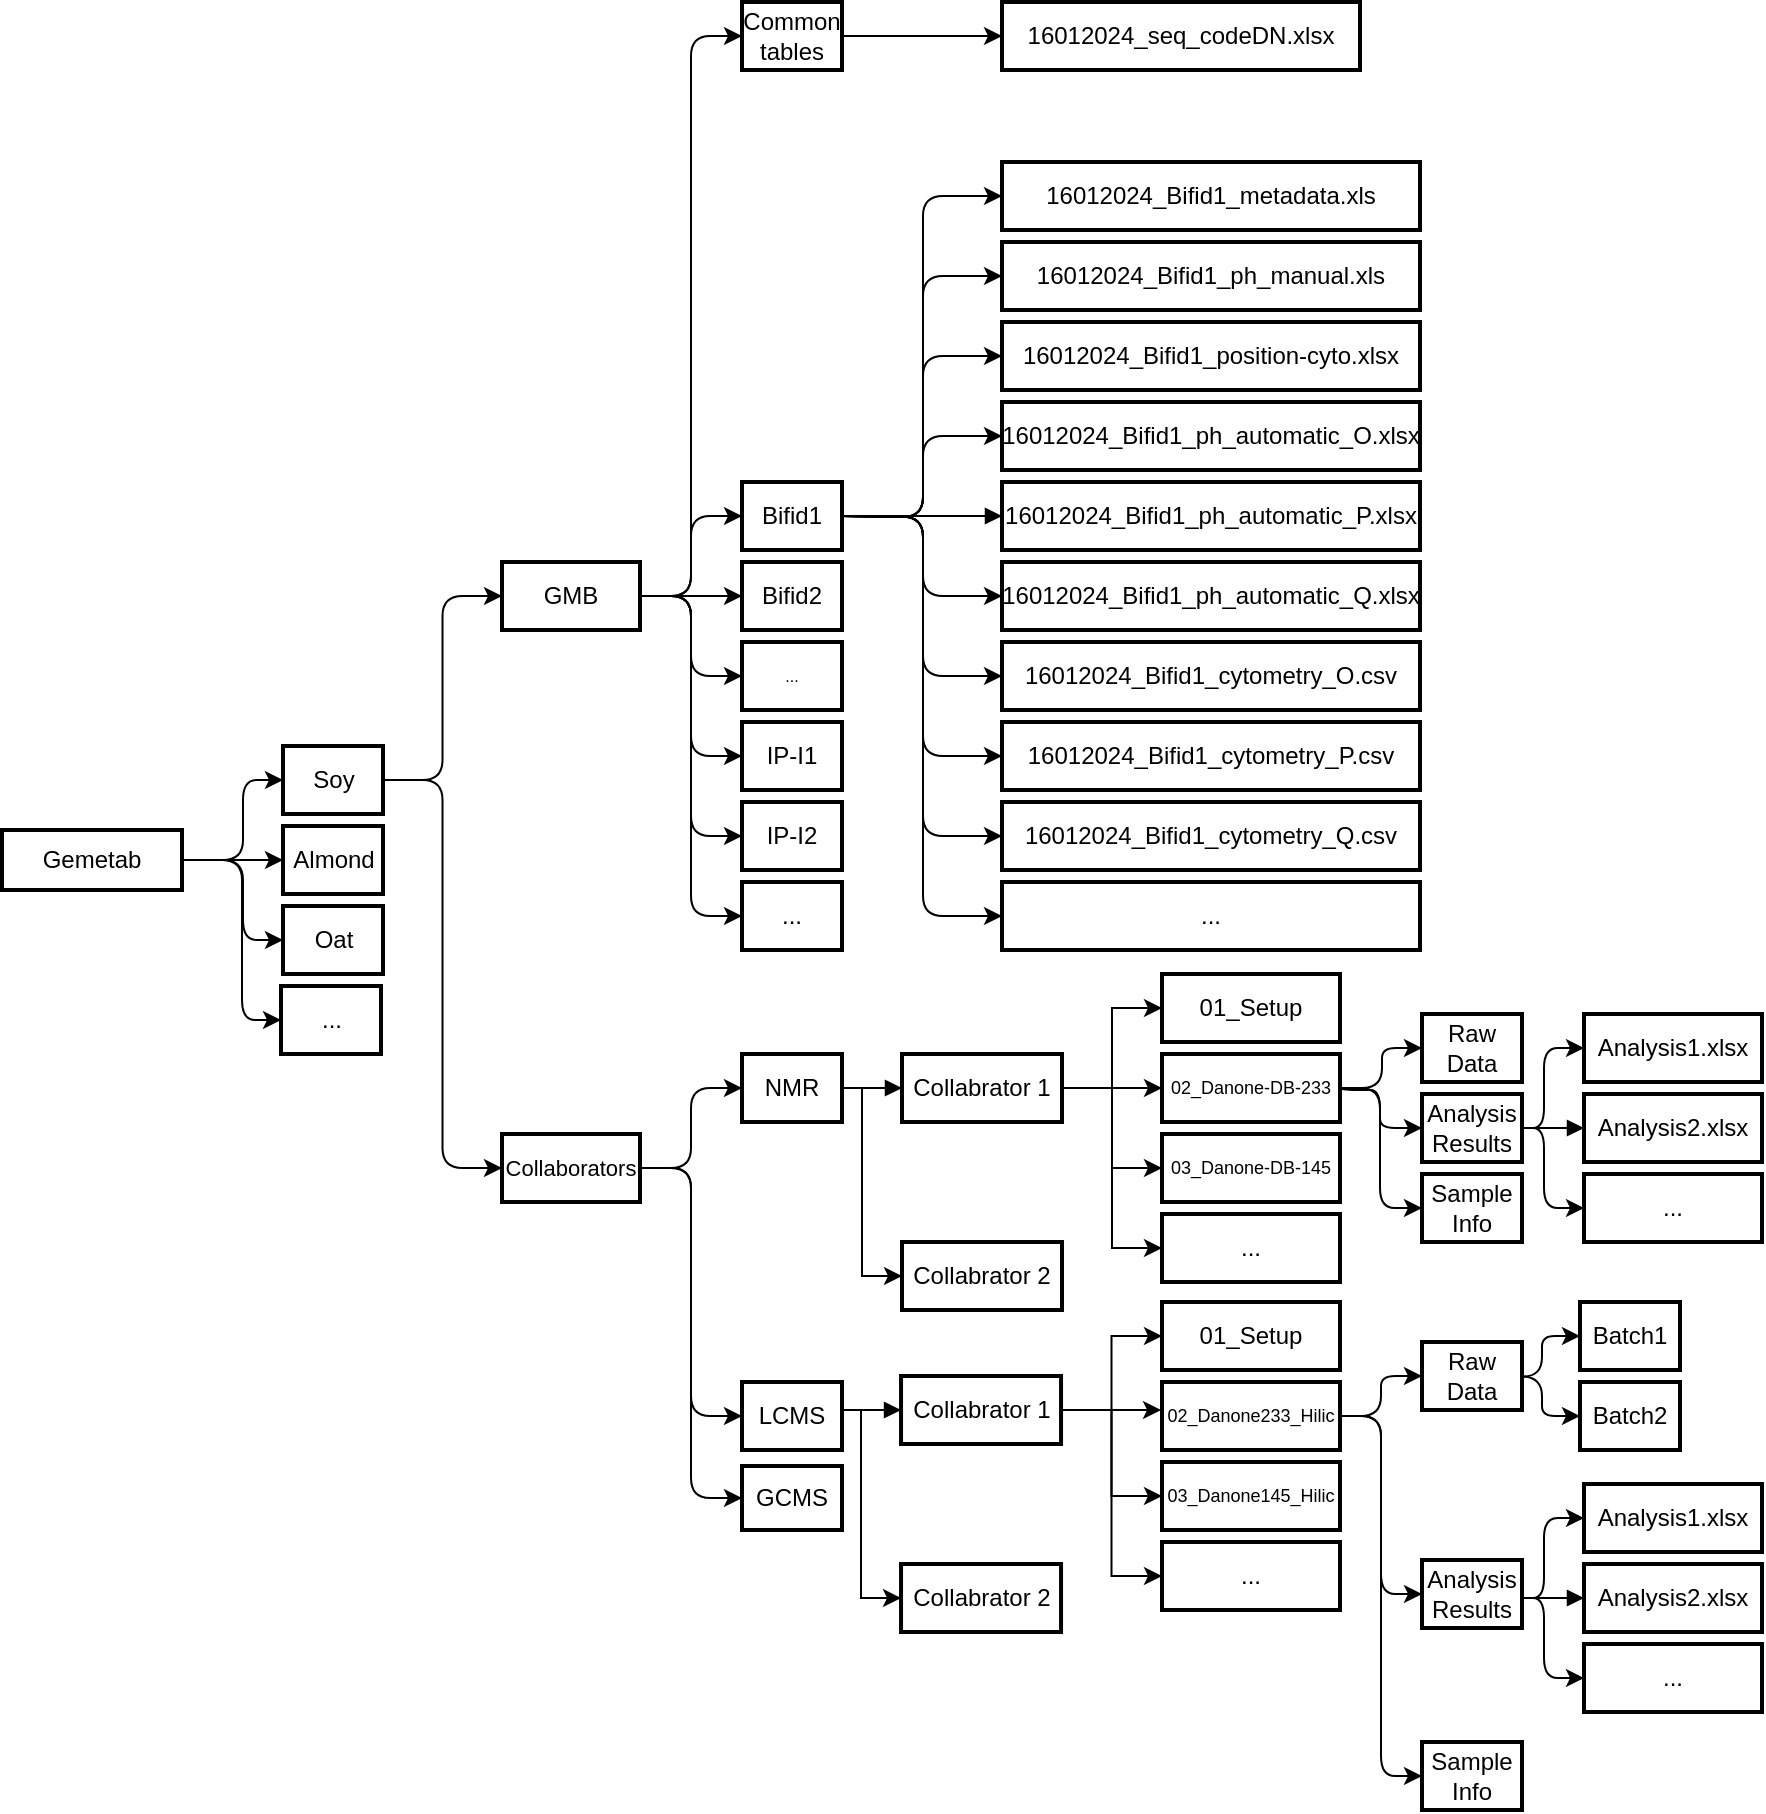 <mxfile version="22.1.18" type="github">
  <diagram name="Page-1" id="PwfnWvD9wjche3ETHrIq">
    <mxGraphModel dx="2316" dy="1945" grid="1" gridSize="10" guides="1" tooltips="1" connect="1" arrows="1" fold="1" page="1" pageScale="1" pageWidth="827" pageHeight="1169" math="0" shadow="0">
      <root>
        <mxCell id="0" />
        <mxCell id="1" parent="0" />
        <mxCell id="RsjYX8GhMbYGZVRRr3Kg-16" style="edgeStyle=orthogonalEdgeStyle;rounded=1;orthogonalLoop=1;jettySize=auto;html=1;exitX=1;exitY=0.5;exitDx=0;exitDy=0;entryX=0;entryY=0.5;entryDx=0;entryDy=0;curved=0;" parent="1" source="6" target="3" edge="1">
          <mxGeometry relative="1" as="geometry" />
        </mxCell>
        <mxCell id="2" value="Gemetab" style="whiteSpace=wrap;strokeWidth=2;" parent="1" vertex="1">
          <mxGeometry x="-190" y="144" width="90" height="30" as="geometry" />
        </mxCell>
        <mxCell id="RsjYX8GhMbYGZVRRr3Kg-44" style="edgeStyle=orthogonalEdgeStyle;rounded=0;orthogonalLoop=1;jettySize=auto;html=1;exitX=1;exitY=0.5;exitDx=0;exitDy=0;entryX=0;entryY=0.5;entryDx=0;entryDy=0;" parent="1" target="RsjYX8GhMbYGZVRRr3Kg-18" edge="1">
          <mxGeometry relative="1" as="geometry">
            <mxPoint x="-80" y="159" as="sourcePoint" />
          </mxGeometry>
        </mxCell>
        <mxCell id="RsjYX8GhMbYGZVRRr3Kg-49" style="edgeStyle=orthogonalEdgeStyle;rounded=1;orthogonalLoop=1;jettySize=auto;html=1;entryX=0;entryY=0.5;entryDx=0;entryDy=0;curved=0;" parent="1" target="6" edge="1">
          <mxGeometry relative="1" as="geometry">
            <Array as="points">
              <mxPoint x="-69.5" y="159" />
              <mxPoint x="-69.5" y="119" />
            </Array>
            <mxPoint x="-100" y="159" as="sourcePoint" />
          </mxGeometry>
        </mxCell>
        <mxCell id="RsjYX8GhMbYGZVRRr3Kg-51" style="edgeStyle=orthogonalEdgeStyle;rounded=1;orthogonalLoop=1;jettySize=auto;html=1;entryX=0;entryY=0.5;entryDx=0;entryDy=0;curved=0;" parent="1" target="RsjYX8GhMbYGZVRRr3Kg-20" edge="1">
          <mxGeometry relative="1" as="geometry">
            <Array as="points">
              <mxPoint x="-69.5" y="159" />
              <mxPoint x="-69.5" y="199" />
            </Array>
            <mxPoint x="-100" y="159" as="sourcePoint" />
          </mxGeometry>
        </mxCell>
        <mxCell id="RsjYX8GhMbYGZVRRr3Kg-69" style="edgeStyle=orthogonalEdgeStyle;rounded=1;orthogonalLoop=1;jettySize=auto;html=1;exitX=1;exitY=0.5;exitDx=0;exitDy=0;entryX=0;entryY=0.5;entryDx=0;entryDy=0;curved=0;" parent="1" source="2" target="RsjYX8GhMbYGZVRRr3Kg-68" edge="1">
          <mxGeometry relative="1" as="geometry">
            <Array as="points">
              <mxPoint x="-70" y="159" />
              <mxPoint x="-70" y="239" />
            </Array>
            <mxPoint x="-80" y="159" as="sourcePoint" />
          </mxGeometry>
        </mxCell>
        <mxCell id="iCMz9JNVEekBgbVgnfSg-36" style="edgeStyle=orthogonalEdgeStyle;rounded=1;orthogonalLoop=1;jettySize=auto;html=1;exitX=1;exitY=0.5;exitDx=0;exitDy=0;entryX=0;entryY=0.5;entryDx=0;entryDy=0;curved=0;" parent="1" source="3" target="iCMz9JNVEekBgbVgnfSg-35" edge="1">
          <mxGeometry relative="1" as="geometry" />
        </mxCell>
        <mxCell id="iCMz9JNVEekBgbVgnfSg-37" style="edgeStyle=orthogonalEdgeStyle;rounded=1;orthogonalLoop=1;jettySize=auto;html=1;exitX=1;exitY=0.5;exitDx=0;exitDy=0;entryX=0;entryY=0.5;entryDx=0;entryDy=0;curved=0;" parent="1" source="3" target="RsjYX8GhMbYGZVRRr3Kg-28" edge="1">
          <mxGeometry relative="1" as="geometry" />
        </mxCell>
        <mxCell id="iCMz9JNVEekBgbVgnfSg-38" style="edgeStyle=orthogonalEdgeStyle;rounded=0;orthogonalLoop=1;jettySize=auto;html=1;exitX=1;exitY=0.5;exitDx=0;exitDy=0;entryX=0;entryY=0.5;entryDx=0;entryDy=0;" parent="1" source="3" target="RsjYX8GhMbYGZVRRr3Kg-30" edge="1">
          <mxGeometry relative="1" as="geometry" />
        </mxCell>
        <mxCell id="iCMz9JNVEekBgbVgnfSg-39" style="edgeStyle=orthogonalEdgeStyle;rounded=1;orthogonalLoop=1;jettySize=auto;html=1;exitX=1;exitY=0.5;exitDx=0;exitDy=0;entryX=0;entryY=0.5;entryDx=0;entryDy=0;curved=0;" parent="1" source="3" target="RsjYX8GhMbYGZVRRr3Kg-32" edge="1">
          <mxGeometry relative="1" as="geometry" />
        </mxCell>
        <mxCell id="iCMz9JNVEekBgbVgnfSg-40" style="edgeStyle=orthogonalEdgeStyle;rounded=1;orthogonalLoop=1;jettySize=auto;html=1;exitX=1;exitY=0.5;exitDx=0;exitDy=0;entryX=0;entryY=0.5;entryDx=0;entryDy=0;curved=0;" parent="1" source="3" target="RsjYX8GhMbYGZVRRr3Kg-65" edge="1">
          <mxGeometry relative="1" as="geometry" />
        </mxCell>
        <mxCell id="iCMz9JNVEekBgbVgnfSg-41" style="edgeStyle=orthogonalEdgeStyle;rounded=1;orthogonalLoop=1;jettySize=auto;html=1;exitX=1;exitY=0.5;exitDx=0;exitDy=0;entryX=0;entryY=0.5;entryDx=0;entryDy=0;curved=0;" parent="1" source="3" target="iCMz9JNVEekBgbVgnfSg-26" edge="1">
          <mxGeometry relative="1" as="geometry" />
        </mxCell>
        <mxCell id="iCMz9JNVEekBgbVgnfSg-91" style="edgeStyle=orthogonalEdgeStyle;rounded=1;orthogonalLoop=1;jettySize=auto;html=1;exitX=1;exitY=0.5;exitDx=0;exitDy=0;entryX=0;entryY=0.5;entryDx=0;entryDy=0;curved=0;" parent="1" source="3" target="iCMz9JNVEekBgbVgnfSg-90" edge="1">
          <mxGeometry relative="1" as="geometry" />
        </mxCell>
        <mxCell id="3" value="GMB" style="whiteSpace=wrap;strokeWidth=2;" parent="1" vertex="1">
          <mxGeometry x="60" y="10" width="69" height="34" as="geometry" />
        </mxCell>
        <mxCell id="iCMz9JNVEekBgbVgnfSg-42" style="edgeStyle=orthogonalEdgeStyle;rounded=1;orthogonalLoop=1;jettySize=auto;html=1;exitX=1;exitY=0.5;exitDx=0;exitDy=0;entryX=0;entryY=0.5;entryDx=0;entryDy=0;curved=0;" parent="1" source="5" target="RsjYX8GhMbYGZVRRr3Kg-22" edge="1">
          <mxGeometry relative="1" as="geometry" />
        </mxCell>
        <mxCell id="iCMz9JNVEekBgbVgnfSg-43" style="edgeStyle=orthogonalEdgeStyle;rounded=1;orthogonalLoop=1;jettySize=auto;html=1;exitX=1;exitY=0.5;exitDx=0;exitDy=0;entryX=0;entryY=0.5;entryDx=0;entryDy=0;curved=0;" parent="1" source="5" target="RsjYX8GhMbYGZVRRr3Kg-24" edge="1">
          <mxGeometry relative="1" as="geometry" />
        </mxCell>
        <mxCell id="iCMz9JNVEekBgbVgnfSg-44" style="edgeStyle=orthogonalEdgeStyle;rounded=1;orthogonalLoop=1;jettySize=auto;html=1;exitX=1;exitY=0.5;exitDx=0;exitDy=0;entryX=0;entryY=0.5;entryDx=0;entryDy=0;curved=0;" parent="1" source="5" target="RsjYX8GhMbYGZVRRr3Kg-26" edge="1">
          <mxGeometry relative="1" as="geometry" />
        </mxCell>
        <mxCell id="5" value="Collaborators" style="whiteSpace=wrap;strokeWidth=2;fontSize=11;" parent="1" vertex="1">
          <mxGeometry x="60" y="296" width="69" height="34" as="geometry" />
        </mxCell>
        <mxCell id="6" value="Soy" style="whiteSpace=wrap;strokeWidth=2;" parent="1" vertex="1">
          <mxGeometry x="-49.5" y="102" width="50" height="34" as="geometry" />
        </mxCell>
        <mxCell id="RsjYX8GhMbYGZVRRr3Kg-18" value="Almond" style="whiteSpace=wrap;strokeWidth=2;" parent="1" vertex="1">
          <mxGeometry x="-49.5" y="142" width="50" height="34" as="geometry" />
        </mxCell>
        <mxCell id="RsjYX8GhMbYGZVRRr3Kg-20" value="Oat" style="whiteSpace=wrap;strokeWidth=2;" parent="1" vertex="1">
          <mxGeometry x="-49.5" y="182" width="50" height="34" as="geometry" />
        </mxCell>
        <mxCell id="JgTD4qtHZGYAPHA2SBLt-21" style="edgeStyle=orthogonalEdgeStyle;rounded=0;orthogonalLoop=1;jettySize=auto;html=1;exitX=1;exitY=0.5;exitDx=0;exitDy=0;entryX=0;entryY=0.5;entryDx=0;entryDy=0;" edge="1" parent="1" source="RsjYX8GhMbYGZVRRr3Kg-22" target="JgTD4qtHZGYAPHA2SBLt-20">
          <mxGeometry relative="1" as="geometry">
            <Array as="points">
              <mxPoint x="240" y="273" />
              <mxPoint x="240" y="367" />
            </Array>
          </mxGeometry>
        </mxCell>
        <mxCell id="RsjYX8GhMbYGZVRRr3Kg-22" value="NMR" style="whiteSpace=wrap;strokeWidth=2;" parent="1" vertex="1">
          <mxGeometry x="180" y="256" width="50" height="34" as="geometry" />
        </mxCell>
        <mxCell id="RsjYX8GhMbYGZVRRr3Kg-24" value="LCMS" style="whiteSpace=wrap;strokeWidth=2;" parent="1" vertex="1">
          <mxGeometry x="180" y="420" width="50" height="34" as="geometry" />
        </mxCell>
        <mxCell id="RsjYX8GhMbYGZVRRr3Kg-26" value="GCMS" style="whiteSpace=wrap;strokeWidth=2;" parent="1" vertex="1">
          <mxGeometry x="180" y="462" width="50" height="32" as="geometry" />
        </mxCell>
        <mxCell id="RsjYX8GhMbYGZVRRr3Kg-86" style="edgeStyle=orthogonalEdgeStyle;rounded=1;orthogonalLoop=1;jettySize=auto;html=1;exitX=1;exitY=0.5;exitDx=0;exitDy=0;entryX=0;entryY=0.5;entryDx=0;entryDy=0;strokeColor=none;curved=0;" parent="1" target="RsjYX8GhMbYGZVRRr3Kg-81" edge="1">
          <mxGeometry relative="1" as="geometry">
            <mxPoint x="270" y="-13.0" as="sourcePoint" />
          </mxGeometry>
        </mxCell>
        <mxCell id="RsjYX8GhMbYGZVRRr3Kg-28" value="Bifid1" style="whiteSpace=wrap;strokeWidth=2;" parent="1" vertex="1">
          <mxGeometry x="180" y="-30" width="50" height="34" as="geometry" />
        </mxCell>
        <mxCell id="RsjYX8GhMbYGZVRRr3Kg-30" value="Bifid2" style="whiteSpace=wrap;strokeWidth=2;fontSize=12;" parent="1" vertex="1">
          <mxGeometry x="180" y="10" width="50" height="34" as="geometry" />
        </mxCell>
        <mxCell id="RsjYX8GhMbYGZVRRr3Kg-32" value="..." style="whiteSpace=wrap;strokeWidth=2;fontSize=8;" parent="1" vertex="1">
          <mxGeometry x="180" y="50" width="50" height="34" as="geometry" />
        </mxCell>
        <mxCell id="RsjYX8GhMbYGZVRRr3Kg-34" value="01_Setup" style="whiteSpace=wrap;strokeWidth=2;" parent="1" vertex="1">
          <mxGeometry x="390" y="216" width="89" height="34" as="geometry" />
        </mxCell>
        <mxCell id="RsjYX8GhMbYGZVRRr3Kg-42" value="" style="edgeStyle=orthogonalEdgeStyle;rounded=1;orthogonalLoop=1;jettySize=auto;html=1;curved=0;entryX=0;entryY=0.5;entryDx=0;entryDy=0;" parent="1" target="RsjYX8GhMbYGZVRRr3Kg-41" edge="1">
          <mxGeometry relative="1" as="geometry">
            <mxPoint x="480" y="273" as="sourcePoint" />
            <Array as="points">
              <mxPoint x="480" y="274" />
              <mxPoint x="499" y="274" />
              <mxPoint x="499" y="293" />
            </Array>
          </mxGeometry>
        </mxCell>
        <mxCell id="JgTD4qtHZGYAPHA2SBLt-7" style="edgeStyle=orthogonalEdgeStyle;rounded=1;orthogonalLoop=1;jettySize=auto;html=1;exitX=1;exitY=0.5;exitDx=0;exitDy=0;entryX=0;entryY=0.5;entryDx=0;entryDy=0;curved=0;" edge="1" parent="1" source="RsjYX8GhMbYGZVRRr3Kg-36" target="JgTD4qtHZGYAPHA2SBLt-6">
          <mxGeometry relative="1" as="geometry">
            <Array as="points">
              <mxPoint x="499" y="273" />
              <mxPoint x="499" y="333" />
            </Array>
          </mxGeometry>
        </mxCell>
        <mxCell id="RsjYX8GhMbYGZVRRr3Kg-36" value="02_Danone-DB-233" style="whiteSpace=wrap;strokeWidth=2;fontSize=9;" parent="1" vertex="1">
          <mxGeometry x="390" y="256" width="89" height="34" as="geometry" />
        </mxCell>
        <mxCell id="RsjYX8GhMbYGZVRRr3Kg-37" value="" style="curved=0;startArrow=none;endArrow=block;entryX=0;entryY=0.5;entryDx=0;entryDy=0;rounded=1;" parent="1" target="JgTD4qtHZGYAPHA2SBLt-14" edge="1">
          <mxGeometry relative="1" as="geometry">
            <Array as="points" />
            <mxPoint x="231" y="273" as="sourcePoint" />
            <mxPoint x="271" y="283" as="targetPoint" />
          </mxGeometry>
        </mxCell>
        <mxCell id="RsjYX8GhMbYGZVRRr3Kg-38" value="03_Danone-DB-145" style="whiteSpace=wrap;strokeWidth=2;fontSize=9;" parent="1" vertex="1">
          <mxGeometry x="390" y="296" width="89" height="34" as="geometry" />
        </mxCell>
        <mxCell id="RsjYX8GhMbYGZVRRr3Kg-40" value="Raw Data" style="whiteSpace=wrap;strokeWidth=2;" parent="1" vertex="1">
          <mxGeometry x="520" y="236" width="50" height="34" as="geometry" />
        </mxCell>
        <mxCell id="RsjYX8GhMbYGZVRRr3Kg-41" value="Analysis Results" style="whiteSpace=wrap;strokeWidth=2;" parent="1" vertex="1">
          <mxGeometry x="520" y="276" width="50" height="34" as="geometry" />
        </mxCell>
        <mxCell id="RsjYX8GhMbYGZVRRr3Kg-43" value="" style="edgeStyle=orthogonalEdgeStyle;rounded=1;orthogonalLoop=1;jettySize=auto;html=1;exitX=1;exitY=0.5;exitDx=0;exitDy=0;entryX=0;entryY=0.5;entryDx=0;entryDy=0;curved=0;" parent="1" target="RsjYX8GhMbYGZVRRr3Kg-40" edge="1">
          <mxGeometry relative="1" as="geometry">
            <mxPoint x="480" y="273" as="sourcePoint" />
            <mxPoint x="520" y="303" as="targetPoint" />
            <Array as="points">
              <mxPoint x="500" y="273" />
              <mxPoint x="500" y="253" />
            </Array>
          </mxGeometry>
        </mxCell>
        <mxCell id="RsjYX8GhMbYGZVRRr3Kg-65" value="IP-I1" style="whiteSpace=wrap;strokeWidth=2;" parent="1" vertex="1">
          <mxGeometry x="180" y="90" width="50" height="34" as="geometry" />
        </mxCell>
        <mxCell id="RsjYX8GhMbYGZVRRr3Kg-67" value="..." style="whiteSpace=wrap;strokeWidth=2;" parent="1" vertex="1">
          <mxGeometry x="390" y="336" width="89" height="34" as="geometry" />
        </mxCell>
        <mxCell id="RsjYX8GhMbYGZVRRr3Kg-68" value="..." style="whiteSpace=wrap;strokeWidth=2;" parent="1" vertex="1">
          <mxGeometry x="-50.5" y="222" width="50" height="34" as="geometry" />
        </mxCell>
        <mxCell id="RsjYX8GhMbYGZVRRr3Kg-74" value="16012024_Bifid1_ph_automatic_O.xlsx" style="whiteSpace=wrap;strokeWidth=2;" parent="1" vertex="1">
          <mxGeometry x="310" y="-70" width="209" height="34" as="geometry" />
        </mxCell>
        <mxCell id="RsjYX8GhMbYGZVRRr3Kg-75" value="16012024_Bifid1_ph_automatic_P.xlsx" style="whiteSpace=wrap;strokeWidth=2;" parent="1" vertex="1">
          <mxGeometry x="310" y="-30" width="209" height="34" as="geometry" />
        </mxCell>
        <mxCell id="RsjYX8GhMbYGZVRRr3Kg-76" value="" style="curved=0;startArrow=none;endArrow=block;entryX=0;entryY=0.5;entryDx=0;entryDy=0;rounded=1;exitX=1;exitY=0.5;exitDx=0;exitDy=0;" parent="1" target="RsjYX8GhMbYGZVRRr3Kg-75" edge="1">
          <mxGeometry relative="1" as="geometry">
            <Array as="points" />
            <mxPoint x="230" y="-13" as="sourcePoint" />
            <mxPoint x="310" y="-3" as="targetPoint" />
          </mxGeometry>
        </mxCell>
        <mxCell id="RsjYX8GhMbYGZVRRr3Kg-77" value="16012024_Bifid1_ph_automatic_Q.xlsx" style="whiteSpace=wrap;strokeWidth=2;" parent="1" vertex="1">
          <mxGeometry x="310" y="10" width="209" height="34" as="geometry" />
        </mxCell>
        <mxCell id="RsjYX8GhMbYGZVRRr3Kg-78" value="16012024_Bifid1_cytometry_O.csv" style="whiteSpace=wrap;strokeWidth=2;" parent="1" vertex="1">
          <mxGeometry x="310" y="50" width="209" height="34" as="geometry" />
        </mxCell>
        <mxCell id="RsjYX8GhMbYGZVRRr3Kg-79" value="16012024_Bifid1_ph_manual.xls" style="whiteSpace=wrap;strokeWidth=2;" parent="1" vertex="1">
          <mxGeometry x="310" y="-150" width="209" height="34" as="geometry" />
        </mxCell>
        <mxCell id="RsjYX8GhMbYGZVRRr3Kg-80" value="16012024_seq_codeDN.xlsx" style="whiteSpace=wrap;strokeWidth=2;" parent="1" vertex="1">
          <mxGeometry x="310" y="-270" width="179" height="34" as="geometry" />
        </mxCell>
        <mxCell id="RsjYX8GhMbYGZVRRr3Kg-81" value="16012024_Bifid1_position-cyto.xlsx" style="whiteSpace=wrap;strokeWidth=2;" parent="1" vertex="1">
          <mxGeometry x="310" y="-110" width="209" height="34" as="geometry" />
        </mxCell>
        <mxCell id="RsjYX8GhMbYGZVRRr3Kg-82" value="16012024_Bifid1_cytometry_Q.csv" style="whiteSpace=wrap;strokeWidth=2;" parent="1" vertex="1">
          <mxGeometry x="310" y="130" width="209" height="34" as="geometry" />
        </mxCell>
        <mxCell id="RsjYX8GhMbYGZVRRr3Kg-83" value="16012024_Bifid1_cytometry_P.csv" style="whiteSpace=wrap;strokeWidth=2;" parent="1" vertex="1">
          <mxGeometry x="310" y="90" width="209" height="34" as="geometry" />
        </mxCell>
        <mxCell id="RsjYX8GhMbYGZVRRr3Kg-90" value="16012024_Bifid1_metadata.xls" style="whiteSpace=wrap;strokeWidth=2;" parent="1" vertex="1">
          <mxGeometry x="310" y="-190" width="209" height="34" as="geometry" />
        </mxCell>
        <mxCell id="RsjYX8GhMbYGZVRRr3Kg-91" value="..." style="whiteSpace=wrap;strokeWidth=2;" parent="1" vertex="1">
          <mxGeometry x="310" y="170" width="209" height="34" as="geometry" />
        </mxCell>
        <mxCell id="iCMz9JNVEekBgbVgnfSg-76" style="edgeStyle=orthogonalEdgeStyle;rounded=1;orthogonalLoop=1;jettySize=auto;html=1;exitX=1;exitY=0.5;exitDx=0;exitDy=0;entryX=0;entryY=0.5;entryDx=0;entryDy=0;curved=0;" parent="1" target="RsjYX8GhMbYGZVRRr3Kg-79" edge="1">
          <mxGeometry relative="1" as="geometry">
            <mxPoint x="230" y="-13" as="sourcePoint" />
          </mxGeometry>
        </mxCell>
        <mxCell id="iCMz9JNVEekBgbVgnfSg-77" style="edgeStyle=orthogonalEdgeStyle;rounded=1;orthogonalLoop=1;jettySize=auto;html=1;exitX=1;exitY=0.5;exitDx=0;exitDy=0;entryX=0;entryY=0.5;entryDx=0;entryDy=0;curved=0;" parent="1" target="RsjYX8GhMbYGZVRRr3Kg-90" edge="1">
          <mxGeometry relative="1" as="geometry">
            <mxPoint x="230" y="-13" as="sourcePoint" />
          </mxGeometry>
        </mxCell>
        <mxCell id="iCMz9JNVEekBgbVgnfSg-80" style="edgeStyle=orthogonalEdgeStyle;rounded=1;orthogonalLoop=1;jettySize=auto;html=1;exitX=1;exitY=0.5;exitDx=0;exitDy=0;entryX=0;entryY=0.5;entryDx=0;entryDy=0;curved=0;" parent="1" target="RsjYX8GhMbYGZVRRr3Kg-74" edge="1">
          <mxGeometry relative="1" as="geometry">
            <mxPoint x="230" y="-13" as="sourcePoint" />
          </mxGeometry>
        </mxCell>
        <mxCell id="iCMz9JNVEekBgbVgnfSg-81" style="edgeStyle=orthogonalEdgeStyle;rounded=1;orthogonalLoop=1;jettySize=auto;html=1;exitX=1;exitY=0.5;exitDx=0;exitDy=0;entryX=0;entryY=0.5;entryDx=0;entryDy=0;curved=0;" parent="1" target="RsjYX8GhMbYGZVRRr3Kg-77" edge="1">
          <mxGeometry relative="1" as="geometry">
            <mxPoint x="230" y="-13" as="sourcePoint" />
          </mxGeometry>
        </mxCell>
        <mxCell id="iCMz9JNVEekBgbVgnfSg-82" style="edgeStyle=orthogonalEdgeStyle;rounded=1;orthogonalLoop=1;jettySize=auto;html=1;exitX=1;exitY=0.5;exitDx=0;exitDy=0;entryX=0;entryY=0.5;entryDx=0;entryDy=0;curved=0;" parent="1" target="RsjYX8GhMbYGZVRRr3Kg-78" edge="1">
          <mxGeometry relative="1" as="geometry">
            <mxPoint x="230" y="-13" as="sourcePoint" />
          </mxGeometry>
        </mxCell>
        <mxCell id="iCMz9JNVEekBgbVgnfSg-83" style="edgeStyle=orthogonalEdgeStyle;rounded=1;orthogonalLoop=1;jettySize=auto;html=1;exitX=1;exitY=0.5;exitDx=0;exitDy=0;entryX=0;entryY=0.5;entryDx=0;entryDy=0;curved=0;" parent="1" target="RsjYX8GhMbYGZVRRr3Kg-83" edge="1">
          <mxGeometry relative="1" as="geometry">
            <mxPoint x="230" y="-13" as="sourcePoint" />
          </mxGeometry>
        </mxCell>
        <mxCell id="iCMz9JNVEekBgbVgnfSg-84" style="edgeStyle=orthogonalEdgeStyle;rounded=1;orthogonalLoop=1;jettySize=auto;html=1;exitX=1;exitY=0.5;exitDx=0;exitDy=0;entryX=0;entryY=0.5;entryDx=0;entryDy=0;curved=0;" parent="1" target="RsjYX8GhMbYGZVRRr3Kg-82" edge="1">
          <mxGeometry relative="1" as="geometry">
            <mxPoint x="230" y="-13" as="sourcePoint" />
          </mxGeometry>
        </mxCell>
        <mxCell id="iCMz9JNVEekBgbVgnfSg-85" style="edgeStyle=orthogonalEdgeStyle;rounded=1;orthogonalLoop=1;jettySize=auto;html=1;exitX=1;exitY=0.5;exitDx=0;exitDy=0;entryX=0;entryY=0.5;entryDx=0;entryDy=0;curved=0;" parent="1" target="RsjYX8GhMbYGZVRRr3Kg-91" edge="1">
          <mxGeometry relative="1" as="geometry">
            <mxPoint x="230" y="-13" as="sourcePoint" />
          </mxGeometry>
        </mxCell>
        <mxCell id="iCMz9JNVEekBgbVgnfSg-12" style="edgeStyle=orthogonalEdgeStyle;rounded=1;orthogonalLoop=1;jettySize=auto;html=1;exitX=1;exitY=0.5;exitDx=0;exitDy=0;entryX=0;entryY=0.5;entryDx=0;entryDy=0;curved=0;" parent="1" target="iCMz9JNVEekBgbVgnfSg-14" edge="1">
          <mxGeometry relative="1" as="geometry">
            <mxPoint x="570" y="293" as="sourcePoint" />
            <Array as="points">
              <mxPoint x="581" y="293" />
              <mxPoint x="581" y="253" />
            </Array>
          </mxGeometry>
        </mxCell>
        <mxCell id="iCMz9JNVEekBgbVgnfSg-13" style="edgeStyle=orthogonalEdgeStyle;rounded=1;orthogonalLoop=1;jettySize=auto;html=1;exitX=1;exitY=0.5;exitDx=0;exitDy=0;entryX=0;entryY=0.5;entryDx=0;entryDy=0;curved=0;" parent="1" target="iCMz9JNVEekBgbVgnfSg-17" edge="1">
          <mxGeometry relative="1" as="geometry">
            <mxPoint x="570" y="293" as="sourcePoint" />
            <Array as="points">
              <mxPoint x="581" y="293" />
              <mxPoint x="581" y="333" />
            </Array>
          </mxGeometry>
        </mxCell>
        <mxCell id="iCMz9JNVEekBgbVgnfSg-14" value="Analysis1.xlsx" style="whiteSpace=wrap;strokeWidth=2;" parent="1" vertex="1">
          <mxGeometry x="601" y="236" width="89" height="34" as="geometry" />
        </mxCell>
        <mxCell id="iCMz9JNVEekBgbVgnfSg-15" value="Analysis2.xlsx" style="whiteSpace=wrap;strokeWidth=2;" parent="1" vertex="1">
          <mxGeometry x="601" y="276" width="89" height="34" as="geometry" />
        </mxCell>
        <mxCell id="iCMz9JNVEekBgbVgnfSg-16" value="" style="curved=0;startArrow=none;endArrow=block;entryX=0;entryY=0.5;entryDx=0;entryDy=0;rounded=1;" parent="1" target="iCMz9JNVEekBgbVgnfSg-15" edge="1">
          <mxGeometry relative="1" as="geometry">
            <Array as="points" />
            <mxPoint x="571" y="293" as="sourcePoint" />
            <mxPoint x="611" y="303" as="targetPoint" />
          </mxGeometry>
        </mxCell>
        <mxCell id="iCMz9JNVEekBgbVgnfSg-17" value="..." style="whiteSpace=wrap;strokeWidth=2;" parent="1" vertex="1">
          <mxGeometry x="601" y="316" width="89" height="34" as="geometry" />
        </mxCell>
        <mxCell id="iCMz9JNVEekBgbVgnfSg-26" value="..." style="whiteSpace=wrap;strokeWidth=2;" parent="1" vertex="1">
          <mxGeometry x="180" y="170" width="50" height="34" as="geometry" />
        </mxCell>
        <mxCell id="iCMz9JNVEekBgbVgnfSg-33" style="edgeStyle=orthogonalEdgeStyle;rounded=1;orthogonalLoop=1;jettySize=auto;html=1;exitX=1;exitY=0.5;exitDx=0;exitDy=0;curved=0;entryX=0;entryY=0.5;entryDx=0;entryDy=0;" parent="1" source="6" target="5" edge="1">
          <mxGeometry relative="1" as="geometry">
            <mxPoint x="11" y="129" as="sourcePoint" />
            <mxPoint x="90" y="258" as="targetPoint" />
          </mxGeometry>
        </mxCell>
        <mxCell id="iCMz9JNVEekBgbVgnfSg-35" value="IP-I2" style="whiteSpace=wrap;strokeWidth=2;fontSize=12;" parent="1" vertex="1">
          <mxGeometry x="180" y="130" width="50" height="34" as="geometry" />
        </mxCell>
        <mxCell id="iCMz9JNVEekBgbVgnfSg-48" value="01_Setup" style="whiteSpace=wrap;strokeWidth=2;" parent="1" vertex="1">
          <mxGeometry x="390" y="380" width="89" height="34" as="geometry" />
        </mxCell>
        <mxCell id="iCMz9JNVEekBgbVgnfSg-59" style="edgeStyle=orthogonalEdgeStyle;rounded=1;orthogonalLoop=1;jettySize=auto;html=1;exitX=1;exitY=0.5;exitDx=0;exitDy=0;entryX=0;entryY=0.5;entryDx=0;entryDy=0;curved=0;" parent="1" target="iCMz9JNVEekBgbVgnfSg-53" edge="1">
          <mxGeometry relative="1" as="geometry">
            <mxPoint x="559.0" y="417" as="sourcePoint" />
          </mxGeometry>
        </mxCell>
        <mxCell id="iCMz9JNVEekBgbVgnfSg-60" style="edgeStyle=orthogonalEdgeStyle;rounded=1;orthogonalLoop=1;jettySize=auto;html=1;exitX=1;exitY=0.5;exitDx=0;exitDy=0;entryX=0;entryY=0.5;entryDx=0;entryDy=0;curved=0;" parent="1" target="iCMz9JNVEekBgbVgnfSg-54" edge="1">
          <mxGeometry relative="1" as="geometry">
            <mxPoint x="559.0" y="417" as="sourcePoint" />
          </mxGeometry>
        </mxCell>
        <mxCell id="iCMz9JNVEekBgbVgnfSg-86" style="edgeStyle=orthogonalEdgeStyle;rounded=1;orthogonalLoop=1;jettySize=auto;html=1;exitX=1;exitY=0.5;exitDx=0;exitDy=0;entryX=0;entryY=0.5;entryDx=0;entryDy=0;curved=0;" parent="1" source="iCMz9JNVEekBgbVgnfSg-49" target="iCMz9JNVEekBgbVgnfSg-66" edge="1">
          <mxGeometry relative="1" as="geometry" />
        </mxCell>
        <mxCell id="iCMz9JNVEekBgbVgnfSg-87" style="edgeStyle=orthogonalEdgeStyle;rounded=1;orthogonalLoop=1;jettySize=auto;html=1;exitX=1;exitY=0.5;exitDx=0;exitDy=0;entryX=0;entryY=0.5;entryDx=0;entryDy=0;curved=0;" parent="1" source="iCMz9JNVEekBgbVgnfSg-49" target="iCMz9JNVEekBgbVgnfSg-67" edge="1">
          <mxGeometry relative="1" as="geometry" />
        </mxCell>
        <mxCell id="JgTD4qtHZGYAPHA2SBLt-9" style="edgeStyle=orthogonalEdgeStyle;rounded=1;orthogonalLoop=1;jettySize=auto;html=1;exitX=1;exitY=0.5;exitDx=0;exitDy=0;entryX=0;entryY=0.5;entryDx=0;entryDy=0;curved=0;" edge="1" parent="1" source="iCMz9JNVEekBgbVgnfSg-49" target="JgTD4qtHZGYAPHA2SBLt-8">
          <mxGeometry relative="1" as="geometry" />
        </mxCell>
        <mxCell id="iCMz9JNVEekBgbVgnfSg-49" value="02_Danone233_Hilic" style="whiteSpace=wrap;strokeWidth=2;fontSize=9;" parent="1" vertex="1">
          <mxGeometry x="390" y="420" width="89" height="34" as="geometry" />
        </mxCell>
        <mxCell id="iCMz9JNVEekBgbVgnfSg-51" value="03_Danone145_Hilic" style="whiteSpace=wrap;strokeWidth=2;fontSize=9;" parent="1" vertex="1">
          <mxGeometry x="390" y="460" width="89" height="34" as="geometry" />
        </mxCell>
        <mxCell id="iCMz9JNVEekBgbVgnfSg-52" value="..." style="whiteSpace=wrap;strokeWidth=2;" parent="1" vertex="1">
          <mxGeometry x="390" y="500" width="89" height="34" as="geometry" />
        </mxCell>
        <mxCell id="iCMz9JNVEekBgbVgnfSg-53" value="Batch1" style="whiteSpace=wrap;strokeWidth=2;" parent="1" vertex="1">
          <mxGeometry x="599" y="380" width="50" height="34" as="geometry" />
        </mxCell>
        <mxCell id="iCMz9JNVEekBgbVgnfSg-54" value="Batch2" style="whiteSpace=wrap;strokeWidth=2;" parent="1" vertex="1">
          <mxGeometry x="599" y="420" width="50" height="34" as="geometry" />
        </mxCell>
        <mxCell id="iCMz9JNVEekBgbVgnfSg-66" value="Raw Data" style="whiteSpace=wrap;strokeWidth=2;" parent="1" vertex="1">
          <mxGeometry x="520" y="400" width="50" height="34" as="geometry" />
        </mxCell>
        <mxCell id="iCMz9JNVEekBgbVgnfSg-67" value="Analysis Results" style="whiteSpace=wrap;strokeWidth=2;" parent="1" vertex="1">
          <mxGeometry x="520" y="509" width="50" height="34" as="geometry" />
        </mxCell>
        <mxCell id="iCMz9JNVEekBgbVgnfSg-69" style="edgeStyle=orthogonalEdgeStyle;rounded=1;orthogonalLoop=1;jettySize=auto;html=1;exitX=1;exitY=0.5;exitDx=0;exitDy=0;entryX=0;entryY=0.5;entryDx=0;entryDy=0;curved=0;" parent="1" target="iCMz9JNVEekBgbVgnfSg-71" edge="1">
          <mxGeometry relative="1" as="geometry">
            <mxPoint x="570" y="528" as="sourcePoint" />
            <Array as="points">
              <mxPoint x="581" y="528" />
              <mxPoint x="581" y="488" />
            </Array>
          </mxGeometry>
        </mxCell>
        <mxCell id="iCMz9JNVEekBgbVgnfSg-70" style="edgeStyle=orthogonalEdgeStyle;rounded=1;orthogonalLoop=1;jettySize=auto;html=1;exitX=1;exitY=0.5;exitDx=0;exitDy=0;entryX=0;entryY=0.5;entryDx=0;entryDy=0;curved=0;" parent="1" target="iCMz9JNVEekBgbVgnfSg-74" edge="1">
          <mxGeometry relative="1" as="geometry">
            <mxPoint x="570" y="528" as="sourcePoint" />
            <Array as="points">
              <mxPoint x="581" y="528" />
              <mxPoint x="581" y="568" />
            </Array>
          </mxGeometry>
        </mxCell>
        <mxCell id="iCMz9JNVEekBgbVgnfSg-71" value="Analysis1.xlsx" style="whiteSpace=wrap;strokeWidth=2;" parent="1" vertex="1">
          <mxGeometry x="601" y="471" width="89" height="34" as="geometry" />
        </mxCell>
        <mxCell id="iCMz9JNVEekBgbVgnfSg-72" value="Analysis2.xlsx" style="whiteSpace=wrap;strokeWidth=2;" parent="1" vertex="1">
          <mxGeometry x="601" y="511" width="89" height="34" as="geometry" />
        </mxCell>
        <mxCell id="iCMz9JNVEekBgbVgnfSg-73" value="" style="curved=0;startArrow=none;endArrow=block;entryX=0;entryY=0.5;entryDx=0;entryDy=0;rounded=1;" parent="1" target="iCMz9JNVEekBgbVgnfSg-72" edge="1">
          <mxGeometry relative="1" as="geometry">
            <Array as="points" />
            <mxPoint x="571" y="528" as="sourcePoint" />
            <mxPoint x="611" y="538" as="targetPoint" />
          </mxGeometry>
        </mxCell>
        <mxCell id="iCMz9JNVEekBgbVgnfSg-74" value="..." style="whiteSpace=wrap;strokeWidth=2;" parent="1" vertex="1">
          <mxGeometry x="601" y="551" width="89" height="34" as="geometry" />
        </mxCell>
        <mxCell id="iCMz9JNVEekBgbVgnfSg-79" style="edgeStyle=orthogonalEdgeStyle;rounded=1;orthogonalLoop=1;jettySize=auto;html=1;exitX=1;exitY=0.5;exitDx=0;exitDy=0;entryX=0;entryY=0.5;entryDx=0;entryDy=0;curved=0;" parent="1" target="RsjYX8GhMbYGZVRRr3Kg-81" edge="1">
          <mxGeometry relative="1" as="geometry">
            <mxPoint x="230" y="-13" as="sourcePoint" />
          </mxGeometry>
        </mxCell>
        <mxCell id="iCMz9JNVEekBgbVgnfSg-92" style="edgeStyle=orthogonalEdgeStyle;rounded=0;orthogonalLoop=1;jettySize=auto;html=1;exitX=1;exitY=0.5;exitDx=0;exitDy=0;entryX=0;entryY=0.5;entryDx=0;entryDy=0;" parent="1" source="iCMz9JNVEekBgbVgnfSg-90" target="RsjYX8GhMbYGZVRRr3Kg-80" edge="1">
          <mxGeometry relative="1" as="geometry" />
        </mxCell>
        <mxCell id="iCMz9JNVEekBgbVgnfSg-90" value="Common tables" style="whiteSpace=wrap;strokeWidth=2;" parent="1" vertex="1">
          <mxGeometry x="180" y="-270" width="50" height="34" as="geometry" />
        </mxCell>
        <mxCell id="JgTD4qtHZGYAPHA2SBLt-6" value="Sample Info" style="whiteSpace=wrap;strokeWidth=2;" vertex="1" parent="1">
          <mxGeometry x="520" y="316" width="50" height="34" as="geometry" />
        </mxCell>
        <mxCell id="JgTD4qtHZGYAPHA2SBLt-8" value="Sample Info" style="whiteSpace=wrap;strokeWidth=2;" vertex="1" parent="1">
          <mxGeometry x="520" y="600" width="50" height="34" as="geometry" />
        </mxCell>
        <mxCell id="JgTD4qtHZGYAPHA2SBLt-16" style="edgeStyle=orthogonalEdgeStyle;rounded=0;orthogonalLoop=1;jettySize=auto;html=1;exitX=1;exitY=0.5;exitDx=0;exitDy=0;entryX=0;entryY=0.5;entryDx=0;entryDy=0;" edge="1" parent="1" source="JgTD4qtHZGYAPHA2SBLt-14" target="RsjYX8GhMbYGZVRRr3Kg-34">
          <mxGeometry relative="1" as="geometry" />
        </mxCell>
        <mxCell id="JgTD4qtHZGYAPHA2SBLt-17" style="edgeStyle=orthogonalEdgeStyle;rounded=0;orthogonalLoop=1;jettySize=auto;html=1;exitX=1;exitY=0.5;exitDx=0;exitDy=0;entryX=0;entryY=0.5;entryDx=0;entryDy=0;" edge="1" parent="1" source="JgTD4qtHZGYAPHA2SBLt-14" target="RsjYX8GhMbYGZVRRr3Kg-38">
          <mxGeometry relative="1" as="geometry" />
        </mxCell>
        <mxCell id="JgTD4qtHZGYAPHA2SBLt-18" style="edgeStyle=orthogonalEdgeStyle;rounded=0;orthogonalLoop=1;jettySize=auto;html=1;exitX=1;exitY=0.5;exitDx=0;exitDy=0;entryX=0;entryY=0.5;entryDx=0;entryDy=0;" edge="1" parent="1" source="JgTD4qtHZGYAPHA2SBLt-14" target="RsjYX8GhMbYGZVRRr3Kg-36">
          <mxGeometry relative="1" as="geometry" />
        </mxCell>
        <mxCell id="JgTD4qtHZGYAPHA2SBLt-19" style="edgeStyle=orthogonalEdgeStyle;rounded=0;orthogonalLoop=1;jettySize=auto;html=1;exitX=1;exitY=0.5;exitDx=0;exitDy=0;entryX=0;entryY=0.5;entryDx=0;entryDy=0;" edge="1" parent="1" source="JgTD4qtHZGYAPHA2SBLt-14" target="RsjYX8GhMbYGZVRRr3Kg-67">
          <mxGeometry relative="1" as="geometry" />
        </mxCell>
        <mxCell id="JgTD4qtHZGYAPHA2SBLt-14" value="Collabrator 1" style="whiteSpace=wrap;strokeWidth=2;" vertex="1" parent="1">
          <mxGeometry x="260" y="256" width="80" height="34" as="geometry" />
        </mxCell>
        <mxCell id="JgTD4qtHZGYAPHA2SBLt-20" value="Collabrator 2" style="whiteSpace=wrap;strokeWidth=2;" vertex="1" parent="1">
          <mxGeometry x="260" y="350" width="80" height="34" as="geometry" />
        </mxCell>
        <mxCell id="JgTD4qtHZGYAPHA2SBLt-22" style="edgeStyle=orthogonalEdgeStyle;rounded=0;orthogonalLoop=1;jettySize=auto;html=1;exitX=1;exitY=0.5;exitDx=0;exitDy=0;entryX=0;entryY=0.5;entryDx=0;entryDy=0;" edge="1" parent="1" target="JgTD4qtHZGYAPHA2SBLt-29">
          <mxGeometry relative="1" as="geometry">
            <mxPoint x="229.52" y="434" as="sourcePoint" />
            <Array as="points">
              <mxPoint x="239.52" y="434" />
              <mxPoint x="239.52" y="528" />
            </Array>
          </mxGeometry>
        </mxCell>
        <mxCell id="JgTD4qtHZGYAPHA2SBLt-23" value="" style="curved=0;startArrow=none;endArrow=block;entryX=0;entryY=0.5;entryDx=0;entryDy=0;rounded=1;" edge="1" parent="1" target="JgTD4qtHZGYAPHA2SBLt-28">
          <mxGeometry relative="1" as="geometry">
            <Array as="points" />
            <mxPoint x="230.52" y="434" as="sourcePoint" />
            <mxPoint x="270.52" y="444" as="targetPoint" />
          </mxGeometry>
        </mxCell>
        <mxCell id="JgTD4qtHZGYAPHA2SBLt-26" style="edgeStyle=orthogonalEdgeStyle;rounded=0;orthogonalLoop=1;jettySize=auto;html=1;exitX=1;exitY=0.5;exitDx=0;exitDy=0;entryX=0;entryY=0.5;entryDx=0;entryDy=0;" edge="1" parent="1" source="JgTD4qtHZGYAPHA2SBLt-28">
          <mxGeometry relative="1" as="geometry">
            <mxPoint x="389.52" y="434" as="targetPoint" />
          </mxGeometry>
        </mxCell>
        <mxCell id="JgTD4qtHZGYAPHA2SBLt-30" style="edgeStyle=orthogonalEdgeStyle;rounded=0;orthogonalLoop=1;jettySize=auto;html=1;exitX=1;exitY=0.5;exitDx=0;exitDy=0;entryX=0;entryY=0.5;entryDx=0;entryDy=0;" edge="1" parent="1" source="JgTD4qtHZGYAPHA2SBLt-28" target="iCMz9JNVEekBgbVgnfSg-48">
          <mxGeometry relative="1" as="geometry" />
        </mxCell>
        <mxCell id="JgTD4qtHZGYAPHA2SBLt-31" style="edgeStyle=orthogonalEdgeStyle;rounded=0;orthogonalLoop=1;jettySize=auto;html=1;exitX=1;exitY=0.5;exitDx=0;exitDy=0;entryX=0;entryY=0.5;entryDx=0;entryDy=0;" edge="1" parent="1" source="JgTD4qtHZGYAPHA2SBLt-28" target="iCMz9JNVEekBgbVgnfSg-51">
          <mxGeometry relative="1" as="geometry" />
        </mxCell>
        <mxCell id="JgTD4qtHZGYAPHA2SBLt-32" style="edgeStyle=orthogonalEdgeStyle;rounded=0;orthogonalLoop=1;jettySize=auto;html=1;exitX=1;exitY=0.5;exitDx=0;exitDy=0;entryX=0;entryY=0.5;entryDx=0;entryDy=0;" edge="1" parent="1" source="JgTD4qtHZGYAPHA2SBLt-28" target="iCMz9JNVEekBgbVgnfSg-52">
          <mxGeometry relative="1" as="geometry" />
        </mxCell>
        <mxCell id="JgTD4qtHZGYAPHA2SBLt-28" value="Collabrator 1" style="whiteSpace=wrap;strokeWidth=2;" vertex="1" parent="1">
          <mxGeometry x="259.52" y="417" width="80" height="34" as="geometry" />
        </mxCell>
        <mxCell id="JgTD4qtHZGYAPHA2SBLt-29" value="Collabrator 2" style="whiteSpace=wrap;strokeWidth=2;" vertex="1" parent="1">
          <mxGeometry x="259.52" y="511" width="80" height="34" as="geometry" />
        </mxCell>
      </root>
    </mxGraphModel>
  </diagram>
</mxfile>
